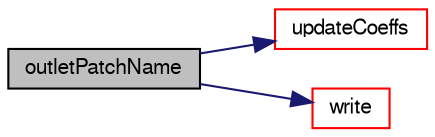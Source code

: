 digraph "outletPatchName"
{
  bgcolor="transparent";
  edge [fontname="FreeSans",fontsize="10",labelfontname="FreeSans",labelfontsize="10"];
  node [fontname="FreeSans",fontsize="10",shape=record];
  rankdir="LR";
  Node22 [label="outletPatchName",height=0.2,width=0.4,color="black", fillcolor="grey75", style="filled", fontcolor="black"];
  Node22 -> Node23 [color="midnightblue",fontsize="10",style="solid",fontname="FreeSans"];
  Node23 [label="updateCoeffs",height=0.2,width=0.4,color="red",URL="$a22198.html#a7e24eafac629d3733181cd942d4c902f",tooltip="Update the coefficients associated with the patch field. "];
  Node22 -> Node104 [color="midnightblue",fontsize="10",style="solid",fontname="FreeSans"];
  Node104 [label="write",height=0.2,width=0.4,color="red",URL="$a22198.html#a293fdfec8bdfbd5c3913ab4c9f3454ff",tooltip="Write. "];
}
